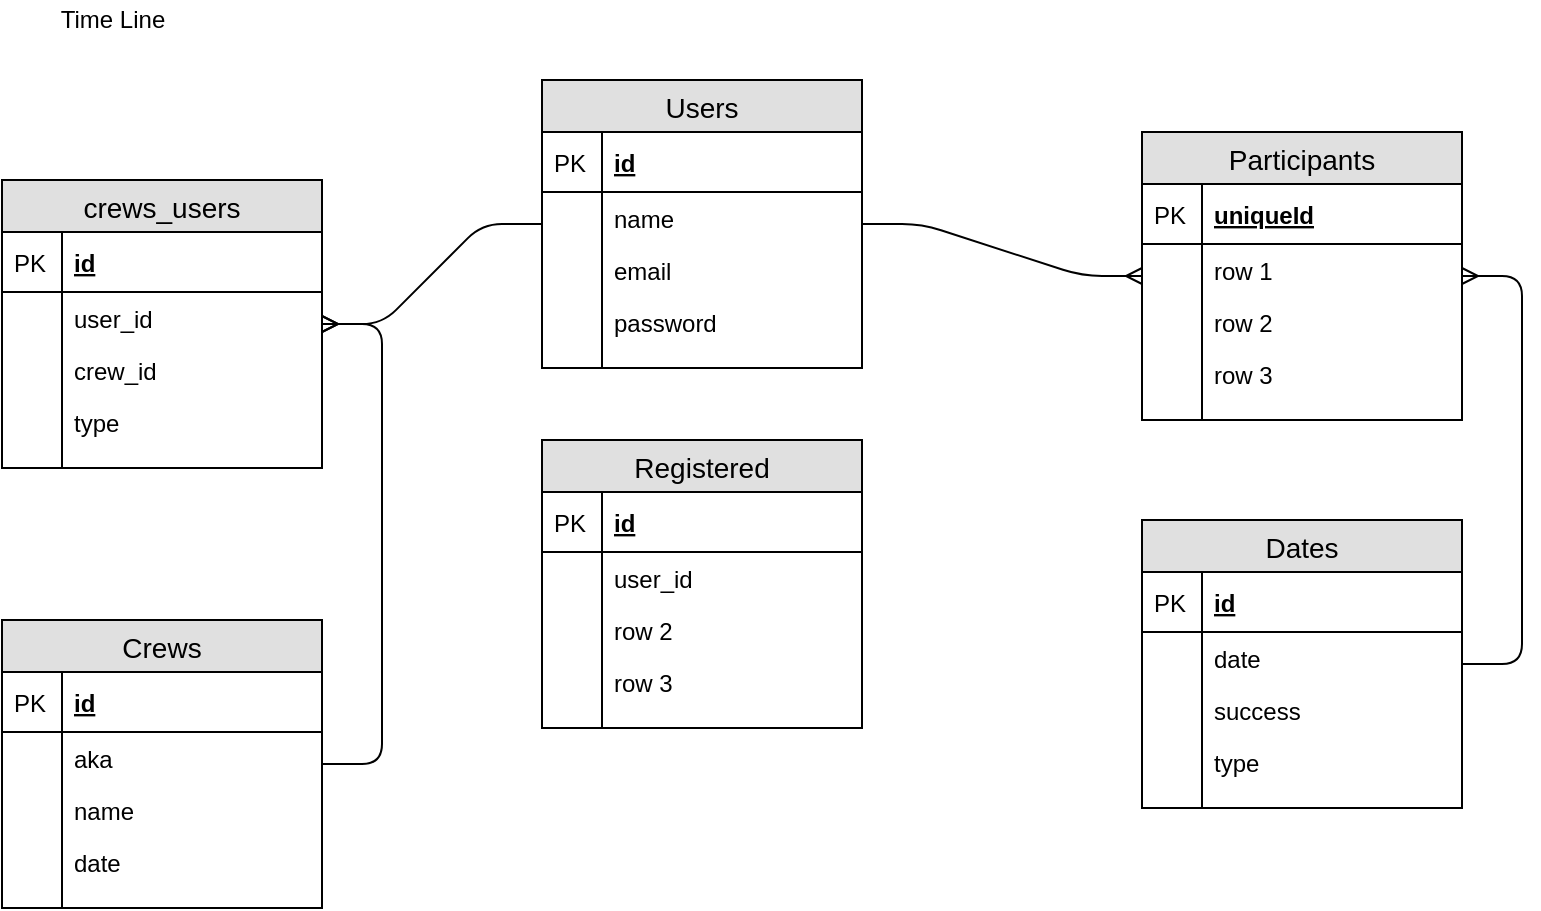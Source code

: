 <mxfile version="12.3.5" type="github" pages="1"><diagram id="JzFVb4oyIEqKxlwuu2U5" name="Página-1"><mxGraphModel dx="1059" dy="760" grid="1" gridSize="10" guides="1" tooltips="1" connect="1" arrows="1" fold="1" page="1" pageScale="1" pageWidth="827" pageHeight="1169" math="0" shadow="0"><root><mxCell id="0"/><mxCell id="1" parent="0"/><mxCell id="Vl0drdcQFhSeEJBYL_XI-1" value="Time Line&lt;br&gt;" style="text;html=1;align=center;verticalAlign=middle;resizable=0;points=[];;autosize=1;" vertex="1" parent="1"><mxGeometry x="40" y="40" width="70" height="20" as="geometry"/></mxCell><mxCell id="Vl0drdcQFhSeEJBYL_XI-6" value="Users" style="swimlane;fontStyle=0;childLayout=stackLayout;horizontal=1;startSize=26;fillColor=#e0e0e0;horizontalStack=0;resizeParent=1;resizeParentMax=0;resizeLast=0;collapsible=1;marginBottom=0;swimlaneFillColor=#ffffff;align=center;fontSize=14;" vertex="1" parent="1"><mxGeometry x="290" y="80" width="160" height="144" as="geometry"/></mxCell><mxCell id="Vl0drdcQFhSeEJBYL_XI-7" value="id" style="shape=partialRectangle;top=0;left=0;right=0;bottom=1;align=left;verticalAlign=middle;fillColor=none;spacingLeft=34;spacingRight=4;overflow=hidden;rotatable=0;points=[[0,0.5],[1,0.5]];portConstraint=eastwest;dropTarget=0;fontStyle=5;fontSize=12;" vertex="1" parent="Vl0drdcQFhSeEJBYL_XI-6"><mxGeometry y="26" width="160" height="30" as="geometry"/></mxCell><mxCell id="Vl0drdcQFhSeEJBYL_XI-8" value="PK" style="shape=partialRectangle;top=0;left=0;bottom=0;fillColor=none;align=left;verticalAlign=middle;spacingLeft=4;spacingRight=4;overflow=hidden;rotatable=0;points=[];portConstraint=eastwest;part=1;fontSize=12;" vertex="1" connectable="0" parent="Vl0drdcQFhSeEJBYL_XI-7"><mxGeometry width="30" height="30" as="geometry"/></mxCell><mxCell id="Vl0drdcQFhSeEJBYL_XI-9" value="name" style="shape=partialRectangle;top=0;left=0;right=0;bottom=0;align=left;verticalAlign=top;fillColor=none;spacingLeft=34;spacingRight=4;overflow=hidden;rotatable=0;points=[[0,0.5],[1,0.5]];portConstraint=eastwest;dropTarget=0;fontSize=12;" vertex="1" parent="Vl0drdcQFhSeEJBYL_XI-6"><mxGeometry y="56" width="160" height="26" as="geometry"/></mxCell><mxCell id="Vl0drdcQFhSeEJBYL_XI-10" value="" style="shape=partialRectangle;top=0;left=0;bottom=0;fillColor=none;align=left;verticalAlign=top;spacingLeft=4;spacingRight=4;overflow=hidden;rotatable=0;points=[];portConstraint=eastwest;part=1;fontSize=12;" vertex="1" connectable="0" parent="Vl0drdcQFhSeEJBYL_XI-9"><mxGeometry width="30" height="26" as="geometry"/></mxCell><mxCell id="Vl0drdcQFhSeEJBYL_XI-11" value="email" style="shape=partialRectangle;top=0;left=0;right=0;bottom=0;align=left;verticalAlign=top;fillColor=none;spacingLeft=34;spacingRight=4;overflow=hidden;rotatable=0;points=[[0,0.5],[1,0.5]];portConstraint=eastwest;dropTarget=0;fontSize=12;" vertex="1" parent="Vl0drdcQFhSeEJBYL_XI-6"><mxGeometry y="82" width="160" height="26" as="geometry"/></mxCell><mxCell id="Vl0drdcQFhSeEJBYL_XI-12" value="" style="shape=partialRectangle;top=0;left=0;bottom=0;fillColor=none;align=left;verticalAlign=top;spacingLeft=4;spacingRight=4;overflow=hidden;rotatable=0;points=[];portConstraint=eastwest;part=1;fontSize=12;" vertex="1" connectable="0" parent="Vl0drdcQFhSeEJBYL_XI-11"><mxGeometry width="30" height="26" as="geometry"/></mxCell><mxCell id="Vl0drdcQFhSeEJBYL_XI-13" value="password" style="shape=partialRectangle;top=0;left=0;right=0;bottom=0;align=left;verticalAlign=top;fillColor=none;spacingLeft=34;spacingRight=4;overflow=hidden;rotatable=0;points=[[0,0.5],[1,0.5]];portConstraint=eastwest;dropTarget=0;fontSize=12;" vertex="1" parent="Vl0drdcQFhSeEJBYL_XI-6"><mxGeometry y="108" width="160" height="26" as="geometry"/></mxCell><mxCell id="Vl0drdcQFhSeEJBYL_XI-14" value="" style="shape=partialRectangle;top=0;left=0;bottom=0;fillColor=none;align=left;verticalAlign=top;spacingLeft=4;spacingRight=4;overflow=hidden;rotatable=0;points=[];portConstraint=eastwest;part=1;fontSize=12;" vertex="1" connectable="0" parent="Vl0drdcQFhSeEJBYL_XI-13"><mxGeometry width="30" height="26" as="geometry"/></mxCell><mxCell id="Vl0drdcQFhSeEJBYL_XI-15" value="" style="shape=partialRectangle;top=0;left=0;right=0;bottom=0;align=left;verticalAlign=top;fillColor=none;spacingLeft=34;spacingRight=4;overflow=hidden;rotatable=0;points=[[0,0.5],[1,0.5]];portConstraint=eastwest;dropTarget=0;fontSize=12;" vertex="1" parent="Vl0drdcQFhSeEJBYL_XI-6"><mxGeometry y="134" width="160" height="10" as="geometry"/></mxCell><mxCell id="Vl0drdcQFhSeEJBYL_XI-16" value="" style="shape=partialRectangle;top=0;left=0;bottom=0;fillColor=none;align=left;verticalAlign=top;spacingLeft=4;spacingRight=4;overflow=hidden;rotatable=0;points=[];portConstraint=eastwest;part=1;fontSize=12;" vertex="1" connectable="0" parent="Vl0drdcQFhSeEJBYL_XI-15"><mxGeometry width="30" height="10" as="geometry"/></mxCell><mxCell id="Vl0drdcQFhSeEJBYL_XI-17" value="Dates" style="swimlane;fontStyle=0;childLayout=stackLayout;horizontal=1;startSize=26;fillColor=#e0e0e0;horizontalStack=0;resizeParent=1;resizeParentMax=0;resizeLast=0;collapsible=1;marginBottom=0;swimlaneFillColor=#ffffff;align=center;fontSize=14;" vertex="1" parent="1"><mxGeometry x="590" y="300" width="160" height="144" as="geometry"/></mxCell><mxCell id="Vl0drdcQFhSeEJBYL_XI-18" value="id" style="shape=partialRectangle;top=0;left=0;right=0;bottom=1;align=left;verticalAlign=middle;fillColor=none;spacingLeft=34;spacingRight=4;overflow=hidden;rotatable=0;points=[[0,0.5],[1,0.5]];portConstraint=eastwest;dropTarget=0;fontStyle=5;fontSize=12;" vertex="1" parent="Vl0drdcQFhSeEJBYL_XI-17"><mxGeometry y="26" width="160" height="30" as="geometry"/></mxCell><mxCell id="Vl0drdcQFhSeEJBYL_XI-19" value="PK" style="shape=partialRectangle;top=0;left=0;bottom=0;fillColor=none;align=left;verticalAlign=middle;spacingLeft=4;spacingRight=4;overflow=hidden;rotatable=0;points=[];portConstraint=eastwest;part=1;fontSize=12;" vertex="1" connectable="0" parent="Vl0drdcQFhSeEJBYL_XI-18"><mxGeometry width="30" height="30" as="geometry"/></mxCell><mxCell id="Vl0drdcQFhSeEJBYL_XI-20" value="date" style="shape=partialRectangle;top=0;left=0;right=0;bottom=0;align=left;verticalAlign=top;fillColor=none;spacingLeft=34;spacingRight=4;overflow=hidden;rotatable=0;points=[[0,0.5],[1,0.5]];portConstraint=eastwest;dropTarget=0;fontSize=12;" vertex="1" parent="Vl0drdcQFhSeEJBYL_XI-17"><mxGeometry y="56" width="160" height="26" as="geometry"/></mxCell><mxCell id="Vl0drdcQFhSeEJBYL_XI-21" value="" style="shape=partialRectangle;top=0;left=0;bottom=0;fillColor=none;align=left;verticalAlign=top;spacingLeft=4;spacingRight=4;overflow=hidden;rotatable=0;points=[];portConstraint=eastwest;part=1;fontSize=12;" vertex="1" connectable="0" parent="Vl0drdcQFhSeEJBYL_XI-20"><mxGeometry width="30" height="26" as="geometry"/></mxCell><mxCell id="Vl0drdcQFhSeEJBYL_XI-22" value="success" style="shape=partialRectangle;top=0;left=0;right=0;bottom=0;align=left;verticalAlign=top;fillColor=none;spacingLeft=34;spacingRight=4;overflow=hidden;rotatable=0;points=[[0,0.5],[1,0.5]];portConstraint=eastwest;dropTarget=0;fontSize=12;" vertex="1" parent="Vl0drdcQFhSeEJBYL_XI-17"><mxGeometry y="82" width="160" height="26" as="geometry"/></mxCell><mxCell id="Vl0drdcQFhSeEJBYL_XI-23" value="" style="shape=partialRectangle;top=0;left=0;bottom=0;fillColor=none;align=left;verticalAlign=top;spacingLeft=4;spacingRight=4;overflow=hidden;rotatable=0;points=[];portConstraint=eastwest;part=1;fontSize=12;" vertex="1" connectable="0" parent="Vl0drdcQFhSeEJBYL_XI-22"><mxGeometry width="30" height="26" as="geometry"/></mxCell><mxCell id="Vl0drdcQFhSeEJBYL_XI-24" value="type" style="shape=partialRectangle;top=0;left=0;right=0;bottom=0;align=left;verticalAlign=top;fillColor=none;spacingLeft=34;spacingRight=4;overflow=hidden;rotatable=0;points=[[0,0.5],[1,0.5]];portConstraint=eastwest;dropTarget=0;fontSize=12;" vertex="1" parent="Vl0drdcQFhSeEJBYL_XI-17"><mxGeometry y="108" width="160" height="26" as="geometry"/></mxCell><mxCell id="Vl0drdcQFhSeEJBYL_XI-25" value="" style="shape=partialRectangle;top=0;left=0;bottom=0;fillColor=none;align=left;verticalAlign=top;spacingLeft=4;spacingRight=4;overflow=hidden;rotatable=0;points=[];portConstraint=eastwest;part=1;fontSize=12;" vertex="1" connectable="0" parent="Vl0drdcQFhSeEJBYL_XI-24"><mxGeometry width="30" height="26" as="geometry"/></mxCell><mxCell id="Vl0drdcQFhSeEJBYL_XI-26" value="" style="shape=partialRectangle;top=0;left=0;right=0;bottom=0;align=left;verticalAlign=top;fillColor=none;spacingLeft=34;spacingRight=4;overflow=hidden;rotatable=0;points=[[0,0.5],[1,0.5]];portConstraint=eastwest;dropTarget=0;fontSize=12;" vertex="1" parent="Vl0drdcQFhSeEJBYL_XI-17"><mxGeometry y="134" width="160" height="10" as="geometry"/></mxCell><mxCell id="Vl0drdcQFhSeEJBYL_XI-27" value="" style="shape=partialRectangle;top=0;left=0;bottom=0;fillColor=none;align=left;verticalAlign=top;spacingLeft=4;spacingRight=4;overflow=hidden;rotatable=0;points=[];portConstraint=eastwest;part=1;fontSize=12;" vertex="1" connectable="0" parent="Vl0drdcQFhSeEJBYL_XI-26"><mxGeometry width="30" height="10" as="geometry"/></mxCell><mxCell id="Vl0drdcQFhSeEJBYL_XI-28" value="Crews" style="swimlane;fontStyle=0;childLayout=stackLayout;horizontal=1;startSize=26;fillColor=#e0e0e0;horizontalStack=0;resizeParent=1;resizeParentMax=0;resizeLast=0;collapsible=1;marginBottom=0;swimlaneFillColor=#ffffff;align=center;fontSize=14;" vertex="1" parent="1"><mxGeometry x="20" y="350" width="160" height="144" as="geometry"/></mxCell><mxCell id="Vl0drdcQFhSeEJBYL_XI-29" value="id" style="shape=partialRectangle;top=0;left=0;right=0;bottom=1;align=left;verticalAlign=middle;fillColor=none;spacingLeft=34;spacingRight=4;overflow=hidden;rotatable=0;points=[[0,0.5],[1,0.5]];portConstraint=eastwest;dropTarget=0;fontStyle=5;fontSize=12;" vertex="1" parent="Vl0drdcQFhSeEJBYL_XI-28"><mxGeometry y="26" width="160" height="30" as="geometry"/></mxCell><mxCell id="Vl0drdcQFhSeEJBYL_XI-30" value="PK" style="shape=partialRectangle;top=0;left=0;bottom=0;fillColor=none;align=left;verticalAlign=middle;spacingLeft=4;spacingRight=4;overflow=hidden;rotatable=0;points=[];portConstraint=eastwest;part=1;fontSize=12;" vertex="1" connectable="0" parent="Vl0drdcQFhSeEJBYL_XI-29"><mxGeometry width="30" height="30" as="geometry"/></mxCell><mxCell id="Vl0drdcQFhSeEJBYL_XI-31" value="aka" style="shape=partialRectangle;top=0;left=0;right=0;bottom=0;align=left;verticalAlign=top;fillColor=none;spacingLeft=34;spacingRight=4;overflow=hidden;rotatable=0;points=[[0,0.5],[1,0.5]];portConstraint=eastwest;dropTarget=0;fontSize=12;" vertex="1" parent="Vl0drdcQFhSeEJBYL_XI-28"><mxGeometry y="56" width="160" height="26" as="geometry"/></mxCell><mxCell id="Vl0drdcQFhSeEJBYL_XI-32" value="" style="shape=partialRectangle;top=0;left=0;bottom=0;fillColor=none;align=left;verticalAlign=top;spacingLeft=4;spacingRight=4;overflow=hidden;rotatable=0;points=[];portConstraint=eastwest;part=1;fontSize=12;" vertex="1" connectable="0" parent="Vl0drdcQFhSeEJBYL_XI-31"><mxGeometry width="30" height="26" as="geometry"/></mxCell><mxCell id="Vl0drdcQFhSeEJBYL_XI-33" value="name" style="shape=partialRectangle;top=0;left=0;right=0;bottom=0;align=left;verticalAlign=top;fillColor=none;spacingLeft=34;spacingRight=4;overflow=hidden;rotatable=0;points=[[0,0.5],[1,0.5]];portConstraint=eastwest;dropTarget=0;fontSize=12;" vertex="1" parent="Vl0drdcQFhSeEJBYL_XI-28"><mxGeometry y="82" width="160" height="26" as="geometry"/></mxCell><mxCell id="Vl0drdcQFhSeEJBYL_XI-34" value="" style="shape=partialRectangle;top=0;left=0;bottom=0;fillColor=none;align=left;verticalAlign=top;spacingLeft=4;spacingRight=4;overflow=hidden;rotatable=0;points=[];portConstraint=eastwest;part=1;fontSize=12;" vertex="1" connectable="0" parent="Vl0drdcQFhSeEJBYL_XI-33"><mxGeometry width="30" height="26" as="geometry"/></mxCell><mxCell id="Vl0drdcQFhSeEJBYL_XI-35" value="date" style="shape=partialRectangle;top=0;left=0;right=0;bottom=0;align=left;verticalAlign=top;fillColor=none;spacingLeft=34;spacingRight=4;overflow=hidden;rotatable=0;points=[[0,0.5],[1,0.5]];portConstraint=eastwest;dropTarget=0;fontSize=12;" vertex="1" parent="Vl0drdcQFhSeEJBYL_XI-28"><mxGeometry y="108" width="160" height="26" as="geometry"/></mxCell><mxCell id="Vl0drdcQFhSeEJBYL_XI-36" value="" style="shape=partialRectangle;top=0;left=0;bottom=0;fillColor=none;align=left;verticalAlign=top;spacingLeft=4;spacingRight=4;overflow=hidden;rotatable=0;points=[];portConstraint=eastwest;part=1;fontSize=12;" vertex="1" connectable="0" parent="Vl0drdcQFhSeEJBYL_XI-35"><mxGeometry width="30" height="26" as="geometry"/></mxCell><mxCell id="Vl0drdcQFhSeEJBYL_XI-37" value="" style="shape=partialRectangle;top=0;left=0;right=0;bottom=0;align=left;verticalAlign=top;fillColor=none;spacingLeft=34;spacingRight=4;overflow=hidden;rotatable=0;points=[[0,0.5],[1,0.5]];portConstraint=eastwest;dropTarget=0;fontSize=12;" vertex="1" parent="Vl0drdcQFhSeEJBYL_XI-28"><mxGeometry y="134" width="160" height="10" as="geometry"/></mxCell><mxCell id="Vl0drdcQFhSeEJBYL_XI-38" value="" style="shape=partialRectangle;top=0;left=0;bottom=0;fillColor=none;align=left;verticalAlign=top;spacingLeft=4;spacingRight=4;overflow=hidden;rotatable=0;points=[];portConstraint=eastwest;part=1;fontSize=12;" vertex="1" connectable="0" parent="Vl0drdcQFhSeEJBYL_XI-37"><mxGeometry width="30" height="10" as="geometry"/></mxCell><mxCell id="Vl0drdcQFhSeEJBYL_XI-39" value="" style="edgeStyle=entityRelationEdgeStyle;fontSize=12;html=1;endArrow=ERmany;" edge="1" parent="1" source="Vl0drdcQFhSeEJBYL_XI-6" target="Vl0drdcQFhSeEJBYL_XI-53"><mxGeometry width="100" height="100" relative="1" as="geometry"><mxPoint x="40" y="520" as="sourcePoint"/><mxPoint x="590" y="90" as="targetPoint"/></mxGeometry></mxCell><mxCell id="Vl0drdcQFhSeEJBYL_XI-40" value="" style="edgeStyle=entityRelationEdgeStyle;fontSize=12;html=1;endArrow=ERmany;" edge="1" parent="1" source="Vl0drdcQFhSeEJBYL_XI-6" target="Vl0drdcQFhSeEJBYL_XI-41"><mxGeometry width="100" height="100" relative="1" as="geometry"><mxPoint x="40" y="520" as="sourcePoint"/><mxPoint x="140" y="420" as="targetPoint"/></mxGeometry></mxCell><mxCell id="Vl0drdcQFhSeEJBYL_XI-41" value="crews_users" style="swimlane;fontStyle=0;childLayout=stackLayout;horizontal=1;startSize=26;fillColor=#e0e0e0;horizontalStack=0;resizeParent=1;resizeParentMax=0;resizeLast=0;collapsible=1;marginBottom=0;swimlaneFillColor=#ffffff;align=center;fontSize=14;" vertex="1" parent="1"><mxGeometry x="20" y="130" width="160" height="144" as="geometry"/></mxCell><mxCell id="Vl0drdcQFhSeEJBYL_XI-42" value="id" style="shape=partialRectangle;top=0;left=0;right=0;bottom=1;align=left;verticalAlign=middle;fillColor=none;spacingLeft=34;spacingRight=4;overflow=hidden;rotatable=0;points=[[0,0.5],[1,0.5]];portConstraint=eastwest;dropTarget=0;fontStyle=5;fontSize=12;" vertex="1" parent="Vl0drdcQFhSeEJBYL_XI-41"><mxGeometry y="26" width="160" height="30" as="geometry"/></mxCell><mxCell id="Vl0drdcQFhSeEJBYL_XI-43" value="PK" style="shape=partialRectangle;top=0;left=0;bottom=0;fillColor=none;align=left;verticalAlign=middle;spacingLeft=4;spacingRight=4;overflow=hidden;rotatable=0;points=[];portConstraint=eastwest;part=1;fontSize=12;" vertex="1" connectable="0" parent="Vl0drdcQFhSeEJBYL_XI-42"><mxGeometry width="30" height="30" as="geometry"/></mxCell><mxCell id="Vl0drdcQFhSeEJBYL_XI-44" value="user_id" style="shape=partialRectangle;top=0;left=0;right=0;bottom=0;align=left;verticalAlign=top;fillColor=none;spacingLeft=34;spacingRight=4;overflow=hidden;rotatable=0;points=[[0,0.5],[1,0.5]];portConstraint=eastwest;dropTarget=0;fontSize=12;" vertex="1" parent="Vl0drdcQFhSeEJBYL_XI-41"><mxGeometry y="56" width="160" height="26" as="geometry"/></mxCell><mxCell id="Vl0drdcQFhSeEJBYL_XI-45" value="" style="shape=partialRectangle;top=0;left=0;bottom=0;fillColor=none;align=left;verticalAlign=top;spacingLeft=4;spacingRight=4;overflow=hidden;rotatable=0;points=[];portConstraint=eastwest;part=1;fontSize=12;" vertex="1" connectable="0" parent="Vl0drdcQFhSeEJBYL_XI-44"><mxGeometry width="30" height="26" as="geometry"/></mxCell><mxCell id="Vl0drdcQFhSeEJBYL_XI-46" value="crew_id" style="shape=partialRectangle;top=0;left=0;right=0;bottom=0;align=left;verticalAlign=top;fillColor=none;spacingLeft=34;spacingRight=4;overflow=hidden;rotatable=0;points=[[0,0.5],[1,0.5]];portConstraint=eastwest;dropTarget=0;fontSize=12;" vertex="1" parent="Vl0drdcQFhSeEJBYL_XI-41"><mxGeometry y="82" width="160" height="26" as="geometry"/></mxCell><mxCell id="Vl0drdcQFhSeEJBYL_XI-47" value="" style="shape=partialRectangle;top=0;left=0;bottom=0;fillColor=none;align=left;verticalAlign=top;spacingLeft=4;spacingRight=4;overflow=hidden;rotatable=0;points=[];portConstraint=eastwest;part=1;fontSize=12;" vertex="1" connectable="0" parent="Vl0drdcQFhSeEJBYL_XI-46"><mxGeometry width="30" height="26" as="geometry"/></mxCell><mxCell id="Vl0drdcQFhSeEJBYL_XI-48" value="type" style="shape=partialRectangle;top=0;left=0;right=0;bottom=0;align=left;verticalAlign=top;fillColor=none;spacingLeft=34;spacingRight=4;overflow=hidden;rotatable=0;points=[[0,0.5],[1,0.5]];portConstraint=eastwest;dropTarget=0;fontSize=12;" vertex="1" parent="Vl0drdcQFhSeEJBYL_XI-41"><mxGeometry y="108" width="160" height="26" as="geometry"/></mxCell><mxCell id="Vl0drdcQFhSeEJBYL_XI-49" value="" style="shape=partialRectangle;top=0;left=0;bottom=0;fillColor=none;align=left;verticalAlign=top;spacingLeft=4;spacingRight=4;overflow=hidden;rotatable=0;points=[];portConstraint=eastwest;part=1;fontSize=12;" vertex="1" connectable="0" parent="Vl0drdcQFhSeEJBYL_XI-48"><mxGeometry width="30" height="26" as="geometry"/></mxCell><mxCell id="Vl0drdcQFhSeEJBYL_XI-50" value="" style="shape=partialRectangle;top=0;left=0;right=0;bottom=0;align=left;verticalAlign=top;fillColor=none;spacingLeft=34;spacingRight=4;overflow=hidden;rotatable=0;points=[[0,0.5],[1,0.5]];portConstraint=eastwest;dropTarget=0;fontSize=12;" vertex="1" parent="Vl0drdcQFhSeEJBYL_XI-41"><mxGeometry y="134" width="160" height="10" as="geometry"/></mxCell><mxCell id="Vl0drdcQFhSeEJBYL_XI-51" value="" style="shape=partialRectangle;top=0;left=0;bottom=0;fillColor=none;align=left;verticalAlign=top;spacingLeft=4;spacingRight=4;overflow=hidden;rotatable=0;points=[];portConstraint=eastwest;part=1;fontSize=12;" vertex="1" connectable="0" parent="Vl0drdcQFhSeEJBYL_XI-50"><mxGeometry width="30" height="10" as="geometry"/></mxCell><mxCell id="Vl0drdcQFhSeEJBYL_XI-52" value="" style="edgeStyle=entityRelationEdgeStyle;fontSize=12;html=1;endArrow=ERmany;" edge="1" parent="1" source="Vl0drdcQFhSeEJBYL_XI-28" target="Vl0drdcQFhSeEJBYL_XI-41"><mxGeometry width="100" height="100" relative="1" as="geometry"><mxPoint x="20" y="600" as="sourcePoint"/><mxPoint x="120" y="500" as="targetPoint"/></mxGeometry></mxCell><mxCell id="Vl0drdcQFhSeEJBYL_XI-53" value="Participants" style="swimlane;fontStyle=0;childLayout=stackLayout;horizontal=1;startSize=26;fillColor=#e0e0e0;horizontalStack=0;resizeParent=1;resizeParentMax=0;resizeLast=0;collapsible=1;marginBottom=0;swimlaneFillColor=#ffffff;align=center;fontSize=14;" vertex="1" parent="1"><mxGeometry x="590" y="106" width="160" height="144" as="geometry"/></mxCell><mxCell id="Vl0drdcQFhSeEJBYL_XI-54" value="uniqueId" style="shape=partialRectangle;top=0;left=0;right=0;bottom=1;align=left;verticalAlign=middle;fillColor=none;spacingLeft=34;spacingRight=4;overflow=hidden;rotatable=0;points=[[0,0.5],[1,0.5]];portConstraint=eastwest;dropTarget=0;fontStyle=5;fontSize=12;" vertex="1" parent="Vl0drdcQFhSeEJBYL_XI-53"><mxGeometry y="26" width="160" height="30" as="geometry"/></mxCell><mxCell id="Vl0drdcQFhSeEJBYL_XI-55" value="PK" style="shape=partialRectangle;top=0;left=0;bottom=0;fillColor=none;align=left;verticalAlign=middle;spacingLeft=4;spacingRight=4;overflow=hidden;rotatable=0;points=[];portConstraint=eastwest;part=1;fontSize=12;" vertex="1" connectable="0" parent="Vl0drdcQFhSeEJBYL_XI-54"><mxGeometry width="30" height="30" as="geometry"/></mxCell><mxCell id="Vl0drdcQFhSeEJBYL_XI-56" value="row 1" style="shape=partialRectangle;top=0;left=0;right=0;bottom=0;align=left;verticalAlign=top;fillColor=none;spacingLeft=34;spacingRight=4;overflow=hidden;rotatable=0;points=[[0,0.5],[1,0.5]];portConstraint=eastwest;dropTarget=0;fontSize=12;" vertex="1" parent="Vl0drdcQFhSeEJBYL_XI-53"><mxGeometry y="56" width="160" height="26" as="geometry"/></mxCell><mxCell id="Vl0drdcQFhSeEJBYL_XI-57" value="" style="shape=partialRectangle;top=0;left=0;bottom=0;fillColor=none;align=left;verticalAlign=top;spacingLeft=4;spacingRight=4;overflow=hidden;rotatable=0;points=[];portConstraint=eastwest;part=1;fontSize=12;" vertex="1" connectable="0" parent="Vl0drdcQFhSeEJBYL_XI-56"><mxGeometry width="30" height="26" as="geometry"/></mxCell><mxCell id="Vl0drdcQFhSeEJBYL_XI-58" value="row 2" style="shape=partialRectangle;top=0;left=0;right=0;bottom=0;align=left;verticalAlign=top;fillColor=none;spacingLeft=34;spacingRight=4;overflow=hidden;rotatable=0;points=[[0,0.5],[1,0.5]];portConstraint=eastwest;dropTarget=0;fontSize=12;" vertex="1" parent="Vl0drdcQFhSeEJBYL_XI-53"><mxGeometry y="82" width="160" height="26" as="geometry"/></mxCell><mxCell id="Vl0drdcQFhSeEJBYL_XI-59" value="" style="shape=partialRectangle;top=0;left=0;bottom=0;fillColor=none;align=left;verticalAlign=top;spacingLeft=4;spacingRight=4;overflow=hidden;rotatable=0;points=[];portConstraint=eastwest;part=1;fontSize=12;" vertex="1" connectable="0" parent="Vl0drdcQFhSeEJBYL_XI-58"><mxGeometry width="30" height="26" as="geometry"/></mxCell><mxCell id="Vl0drdcQFhSeEJBYL_XI-60" value="row 3" style="shape=partialRectangle;top=0;left=0;right=0;bottom=0;align=left;verticalAlign=top;fillColor=none;spacingLeft=34;spacingRight=4;overflow=hidden;rotatable=0;points=[[0,0.5],[1,0.5]];portConstraint=eastwest;dropTarget=0;fontSize=12;" vertex="1" parent="Vl0drdcQFhSeEJBYL_XI-53"><mxGeometry y="108" width="160" height="26" as="geometry"/></mxCell><mxCell id="Vl0drdcQFhSeEJBYL_XI-61" value="" style="shape=partialRectangle;top=0;left=0;bottom=0;fillColor=none;align=left;verticalAlign=top;spacingLeft=4;spacingRight=4;overflow=hidden;rotatable=0;points=[];portConstraint=eastwest;part=1;fontSize=12;" vertex="1" connectable="0" parent="Vl0drdcQFhSeEJBYL_XI-60"><mxGeometry width="30" height="26" as="geometry"/></mxCell><mxCell id="Vl0drdcQFhSeEJBYL_XI-62" value="" style="shape=partialRectangle;top=0;left=0;right=0;bottom=0;align=left;verticalAlign=top;fillColor=none;spacingLeft=34;spacingRight=4;overflow=hidden;rotatable=0;points=[[0,0.5],[1,0.5]];portConstraint=eastwest;dropTarget=0;fontSize=12;" vertex="1" parent="Vl0drdcQFhSeEJBYL_XI-53"><mxGeometry y="134" width="160" height="10" as="geometry"/></mxCell><mxCell id="Vl0drdcQFhSeEJBYL_XI-63" value="" style="shape=partialRectangle;top=0;left=0;bottom=0;fillColor=none;align=left;verticalAlign=top;spacingLeft=4;spacingRight=4;overflow=hidden;rotatable=0;points=[];portConstraint=eastwest;part=1;fontSize=12;" vertex="1" connectable="0" parent="Vl0drdcQFhSeEJBYL_XI-62"><mxGeometry width="30" height="10" as="geometry"/></mxCell><mxCell id="Vl0drdcQFhSeEJBYL_XI-64" value="" style="edgeStyle=entityRelationEdgeStyle;fontSize=12;html=1;endArrow=ERmany;" edge="1" parent="1" source="Vl0drdcQFhSeEJBYL_XI-17" target="Vl0drdcQFhSeEJBYL_XI-53"><mxGeometry width="100" height="100" relative="1" as="geometry"><mxPoint x="20" y="600" as="sourcePoint"/><mxPoint x="120" y="500" as="targetPoint"/></mxGeometry></mxCell><mxCell id="Vl0drdcQFhSeEJBYL_XI-65" value="Registered" style="swimlane;fontStyle=0;childLayout=stackLayout;horizontal=1;startSize=26;fillColor=#e0e0e0;horizontalStack=0;resizeParent=1;resizeParentMax=0;resizeLast=0;collapsible=1;marginBottom=0;swimlaneFillColor=#ffffff;align=center;fontSize=14;" vertex="1" parent="1"><mxGeometry x="290" y="260" width="160" height="144" as="geometry"/></mxCell><mxCell id="Vl0drdcQFhSeEJBYL_XI-66" value="id" style="shape=partialRectangle;top=0;left=0;right=0;bottom=1;align=left;verticalAlign=middle;fillColor=none;spacingLeft=34;spacingRight=4;overflow=hidden;rotatable=0;points=[[0,0.5],[1,0.5]];portConstraint=eastwest;dropTarget=0;fontStyle=5;fontSize=12;" vertex="1" parent="Vl0drdcQFhSeEJBYL_XI-65"><mxGeometry y="26" width="160" height="30" as="geometry"/></mxCell><mxCell id="Vl0drdcQFhSeEJBYL_XI-67" value="PK" style="shape=partialRectangle;top=0;left=0;bottom=0;fillColor=none;align=left;verticalAlign=middle;spacingLeft=4;spacingRight=4;overflow=hidden;rotatable=0;points=[];portConstraint=eastwest;part=1;fontSize=12;" vertex="1" connectable="0" parent="Vl0drdcQFhSeEJBYL_XI-66"><mxGeometry width="30" height="30" as="geometry"/></mxCell><mxCell id="Vl0drdcQFhSeEJBYL_XI-68" value="user_id" style="shape=partialRectangle;top=0;left=0;right=0;bottom=0;align=left;verticalAlign=top;fillColor=none;spacingLeft=34;spacingRight=4;overflow=hidden;rotatable=0;points=[[0,0.5],[1,0.5]];portConstraint=eastwest;dropTarget=0;fontSize=12;" vertex="1" parent="Vl0drdcQFhSeEJBYL_XI-65"><mxGeometry y="56" width="160" height="26" as="geometry"/></mxCell><mxCell id="Vl0drdcQFhSeEJBYL_XI-69" value="" style="shape=partialRectangle;top=0;left=0;bottom=0;fillColor=none;align=left;verticalAlign=top;spacingLeft=4;spacingRight=4;overflow=hidden;rotatable=0;points=[];portConstraint=eastwest;part=1;fontSize=12;" vertex="1" connectable="0" parent="Vl0drdcQFhSeEJBYL_XI-68"><mxGeometry width="30" height="26" as="geometry"/></mxCell><mxCell id="Vl0drdcQFhSeEJBYL_XI-70" value="row 2" style="shape=partialRectangle;top=0;left=0;right=0;bottom=0;align=left;verticalAlign=top;fillColor=none;spacingLeft=34;spacingRight=4;overflow=hidden;rotatable=0;points=[[0,0.5],[1,0.5]];portConstraint=eastwest;dropTarget=0;fontSize=12;" vertex="1" parent="Vl0drdcQFhSeEJBYL_XI-65"><mxGeometry y="82" width="160" height="26" as="geometry"/></mxCell><mxCell id="Vl0drdcQFhSeEJBYL_XI-71" value="" style="shape=partialRectangle;top=0;left=0;bottom=0;fillColor=none;align=left;verticalAlign=top;spacingLeft=4;spacingRight=4;overflow=hidden;rotatable=0;points=[];portConstraint=eastwest;part=1;fontSize=12;" vertex="1" connectable="0" parent="Vl0drdcQFhSeEJBYL_XI-70"><mxGeometry width="30" height="26" as="geometry"/></mxCell><mxCell id="Vl0drdcQFhSeEJBYL_XI-72" value="row 3" style="shape=partialRectangle;top=0;left=0;right=0;bottom=0;align=left;verticalAlign=top;fillColor=none;spacingLeft=34;spacingRight=4;overflow=hidden;rotatable=0;points=[[0,0.5],[1,0.5]];portConstraint=eastwest;dropTarget=0;fontSize=12;" vertex="1" parent="Vl0drdcQFhSeEJBYL_XI-65"><mxGeometry y="108" width="160" height="26" as="geometry"/></mxCell><mxCell id="Vl0drdcQFhSeEJBYL_XI-73" value="" style="shape=partialRectangle;top=0;left=0;bottom=0;fillColor=none;align=left;verticalAlign=top;spacingLeft=4;spacingRight=4;overflow=hidden;rotatable=0;points=[];portConstraint=eastwest;part=1;fontSize=12;" vertex="1" connectable="0" parent="Vl0drdcQFhSeEJBYL_XI-72"><mxGeometry width="30" height="26" as="geometry"/></mxCell><mxCell id="Vl0drdcQFhSeEJBYL_XI-74" value="" style="shape=partialRectangle;top=0;left=0;right=0;bottom=0;align=left;verticalAlign=top;fillColor=none;spacingLeft=34;spacingRight=4;overflow=hidden;rotatable=0;points=[[0,0.5],[1,0.5]];portConstraint=eastwest;dropTarget=0;fontSize=12;" vertex="1" parent="Vl0drdcQFhSeEJBYL_XI-65"><mxGeometry y="134" width="160" height="10" as="geometry"/></mxCell><mxCell id="Vl0drdcQFhSeEJBYL_XI-75" value="" style="shape=partialRectangle;top=0;left=0;bottom=0;fillColor=none;align=left;verticalAlign=top;spacingLeft=4;spacingRight=4;overflow=hidden;rotatable=0;points=[];portConstraint=eastwest;part=1;fontSize=12;" vertex="1" connectable="0" parent="Vl0drdcQFhSeEJBYL_XI-74"><mxGeometry width="30" height="10" as="geometry"/></mxCell></root></mxGraphModel></diagram></mxfile>